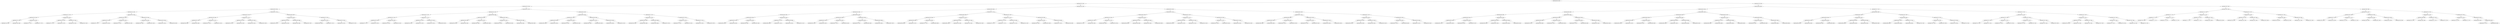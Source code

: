 digraph G{
428091523 [label="Node{data=[6320, 6320]}"]
428091523 -> 1955002943
1955002943 [label="Node{data=[2379, 2379]}"]
1955002943 -> 406375349
406375349 [label="Node{data=[2076, 2076]}"]
406375349 -> 797969815
797969815 [label="Node{data=[2005, 2005]}"]
797969815 -> 401139926
401139926 [label="Node{data=[1916, 1916]}"]
401139926 -> 1425850134
1425850134 [label="Node{data=[1740, 1740]}"]
1425850134 -> 180859743
180859743 [label="Node{data=[1555, 1555]}"]
180859743 -> 622132005
622132005 [label="Node{data=[1373, 1373]}"]
622132005 -> 1978272009
1978272009 [label="Node{data=[1106, 1106]}"]
622132005 -> 1147079853
1147079853 [label="Node{data=[1549, 1549]}"]
180859743 -> 1932853810
1932853810 [label="Node{data=[1602, 1602]}"]
1932853810 -> 1903821474
1903821474 [label="Node{data=[1571, 1571]}"]
1932853810 -> 1425928133
1425928133 [label="Node{data=[1707, 1707]}"]
1425850134 -> 1761328019
1761328019 [label="Node{data=[1854, 1854]}"]
1761328019 -> 864288812
864288812 [label="Node{data=[1813, 1813]}"]
864288812 -> 306871276
306871276 [label="Node{data=[1797, 1797]}"]
864288812 -> 695348647
695348647 [label="Node{data=[1827, 1827]}"]
1761328019 -> 484453433
484453433 [label="Node{data=[1914, 1914]}"]
484453433 -> 259447529
259447529 [label="Node{data=[1913, 1913]}"]
484453433 -> 1310868976
1310868976 [label="Node{data=[1915, 1915]}"]
401139926 -> 1988445830
1988445830 [label="Node{data=[1924, 1924]}"]
1988445830 -> 1805204875
1805204875 [label="Node{data=[1920, 1920]}"]
1805204875 -> 1375798147
1375798147 [label="Node{data=[1918, 1918]}"]
1375798147 -> 240173558
240173558 [label="Node{data=[1917, 1917]}"]
1375798147 -> 1379731404
1379731404 [label="Node{data=[1919, 1919]}"]
1805204875 -> 1894387045
1894387045 [label="Node{data=[1922, 1922]}"]
1894387045 -> 715982304
715982304 [label="Node{data=[1921, 1921]}"]
1894387045 -> 578432562
578432562 [label="Node{data=[1923, 1923]}"]
1988445830 -> 407068374
407068374 [label="Node{data=[1955, 1955]}"]
407068374 -> 954395038
954395038 [label="Node{data=[1926, 1926]}"]
954395038 -> 2049079655
2049079655 [label="Node{data=[1925, 1925]}"]
954395038 -> 156947375
156947375 [label="Node{data=[1942, 1942]}"]
407068374 -> 191732156
191732156 [label="Node{data=[2004, 2004]}"]
191732156 -> 611069782
611069782 [label="Node{data=[1961, 1961]}"]
191732156 -> 1298961405
1298961405 [label="Node{data=[2005, 2005]}"]
797969815 -> 318043732
318043732 [label="Node{data=[2021, 2021]}"]
318043732 -> 1966288335
1966288335 [label="Node{data=[2013, 2013]}"]
1966288335 -> 820030112
820030112 [label="Node{data=[2009, 2009]}"]
820030112 -> 423244858
423244858 [label="Node{data=[2007, 2007]}"]
423244858 -> 751384351
751384351 [label="Node{data=[2006, 2006]}"]
423244858 -> 1081621020
1081621020 [label="Node{data=[2008, 2008]}"]
820030112 -> 1970814233
1970814233 [label="Node{data=[2011, 2011]}"]
1970814233 -> 1034636392
1034636392 [label="Node{data=[2010, 2010]}"]
1970814233 -> 1488975117
1488975117 [label="Node{data=[2012, 2012]}"]
1966288335 -> 1494650076
1494650076 [label="Node{data=[2017, 2017]}"]
1494650076 -> 1832051218
1832051218 [label="Node{data=[2015, 2015]}"]
1832051218 -> 178076624
178076624 [label="Node{data=[2014, 2014]}"]
1832051218 -> 757964819
757964819 [label="Node{data=[2016, 2016]}"]
1494650076 -> 1085323526
1085323526 [label="Node{data=[2019, 2019]}"]
1085323526 -> 988344688
988344688 [label="Node{data=[2018, 2018]}"]
1085323526 -> 1506287174
1506287174 [label="Node{data=[2020, 2020]}"]
318043732 -> 430248020
430248020 [label="Node{data=[2068, 2068]}"]
430248020 -> 1553527535
1553527535 [label="Node{data=[2049, 2049]}"]
1553527535 -> 554105725
554105725 [label="Node{data=[2023, 2023]}"]
554105725 -> 950397749
950397749 [label="Node{data=[2022, 2022]}"]
554105725 -> 154364869
154364869 [label="Node{data=[2024, 2024]}"]
1553527535 -> 304607110
304607110 [label="Node{data=[2066, 2066]}"]
304607110 -> 82584492
82584492 [label="Node{data=[2065, 2065]}"]
304607110 -> 327654471
327654471 [label="Node{data=[2067, 2067]}"]
430248020 -> 24682673
24682673 [label="Node{data=[2072, 2072]}"]
24682673 -> 739124423
739124423 [label="Node{data=[2070, 2070]}"]
739124423 -> 1234867113
1234867113 [label="Node{data=[2069, 2069]}"]
739124423 -> 1716542329
1716542329 [label="Node{data=[2071, 2071]}"]
24682673 -> 585699882
585699882 [label="Node{data=[2074, 2074]}"]
585699882 -> 2140938924
2140938924 [label="Node{data=[2073, 2073]}"]
585699882 -> 1644622125
1644622125 [label="Node{data=[2075, 2075]}"]
406375349 -> 115996039
115996039 [label="Node{data=[2297, 2297]}"]
115996039 -> 1828446002
1828446002 [label="Node{data=[2281, 2281]}"]
1828446002 -> 1928071491
1928071491 [label="Node{data=[2257, 2257]}"]
1928071491 -> 666243498
666243498 [label="Node{data=[2102, 2102]}"]
666243498 -> 1849330966
1849330966 [label="Node{data=[2078, 2078]}"]
1849330966 -> 1544211884
1544211884 [label="Node{data=[2077, 2077]}"]
1849330966 -> 1321103743
1321103743 [label="Node{data=[2079, 2079]}"]
666243498 -> 1502741059
1502741059 [label="Node{data=[2188, 2188]}"]
1502741059 -> 1668965978
1668965978 [label="Node{data=[2159, 2159]}"]
1502741059 -> 1763160116
1763160116 [label="Node{data=[2222, 2222]}"]
1928071491 -> 1419710944
1419710944 [label="Node{data=[2277, 2277]}"]
1419710944 -> 500597034
500597034 [label="Node{data=[2275, 2275]}"]
500597034 -> 766405756
766405756 [label="Node{data=[2261, 2261]}"]
500597034 -> 2037186541
2037186541 [label="Node{data=[2276, 2276]}"]
1419710944 -> 1439752497
1439752497 [label="Node{data=[2279, 2279]}"]
1439752497 -> 2082923888
2082923888 [label="Node{data=[2278, 2278]}"]
1439752497 -> 573942532
573942532 [label="Node{data=[2280, 2280]}"]
1828446002 -> 1010350904
1010350904 [label="Node{data=[2289, 2289]}"]
1010350904 -> 1848839399
1848839399 [label="Node{data=[2285, 2285]}"]
1848839399 -> 628455732
628455732 [label="Node{data=[2283, 2283]}"]
628455732 -> 706186005
706186005 [label="Node{data=[2282, 2282]}"]
628455732 -> 1393493012
1393493012 [label="Node{data=[2284, 2284]}"]
1848839399 -> 623734438
623734438 [label="Node{data=[2287, 2287]}"]
623734438 -> 731844590
731844590 [label="Node{data=[2286, 2286]}"]
623734438 -> 1036412587
1036412587 [label="Node{data=[2288, 2288]}"]
1010350904 -> 381872803
381872803 [label="Node{data=[2293, 2293]}"]
381872803 -> 1490349699
1490349699 [label="Node{data=[2291, 2291]}"]
1490349699 -> 199719432
199719432 [label="Node{data=[2290, 2290]}"]
1490349699 -> 85632737
85632737 [label="Node{data=[2292, 2292]}"]
381872803 -> 76337939
76337939 [label="Node{data=[2295, 2295]}"]
76337939 -> 2077464055
2077464055 [label="Node{data=[2294, 2294]}"]
76337939 -> 1263835071
1263835071 [label="Node{data=[2296, 2296]}"]
115996039 -> 455675290
455675290 [label="Node{data=[2363, 2363]}"]
455675290 -> 2044674471
2044674471 [label="Node{data=[2305, 2305]}"]
2044674471 -> 507780934
507780934 [label="Node{data=[2301, 2301]}"]
507780934 -> 1908574814
1908574814 [label="Node{data=[2299, 2299]}"]
1908574814 -> 575933473
575933473 [label="Node{data=[2298, 2298]}"]
1908574814 -> 554017717
554017717 [label="Node{data=[2300, 2300]}"]
507780934 -> 520431356
520431356 [label="Node{data=[2303, 2303]}"]
520431356 -> 2054213432
2054213432 [label="Node{data=[2302, 2302]}"]
520431356 -> 2026365267
2026365267 [label="Node{data=[2304, 2304]}"]
2044674471 -> 1951661557
1951661557 [label="Node{data=[2338, 2338]}"]
1951661557 -> 1113003845
1113003845 [label="Node{data=[2307, 2307]}"]
1113003845 -> 1042417976
1042417976 [label="Node{data=[2306, 2306]}"]
1113003845 -> 2041096918
2041096918 [label="Node{data=[2326, 2326]}"]
1951661557 -> 310336579
310336579 [label="Node{data=[2340, 2340]}"]
310336579 -> 1760074870
1760074870 [label="Node{data=[2339, 2339]}"]
310336579 -> 1177363354
1177363354 [label="Node{data=[2341, 2341]}"]
455675290 -> 2054147987
2054147987 [label="Node{data=[2371, 2371]}"]
2054147987 -> 312084953
312084953 [label="Node{data=[2367, 2367]}"]
312084953 -> 1044200656
1044200656 [label="Node{data=[2365, 2365]}"]
1044200656 -> 287570302
287570302 [label="Node{data=[2364, 2364]}"]
1044200656 -> 364167070
364167070 [label="Node{data=[2366, 2366]}"]
312084953 -> 1461893168
1461893168 [label="Node{data=[2369, 2369]}"]
1461893168 -> 3065272
3065272 [label="Node{data=[2368, 2368]}"]
1461893168 -> 247997642
247997642 [label="Node{data=[2370, 2370]}"]
2054147987 -> 1051730626
1051730626 [label="Node{data=[2375, 2375]}"]
1051730626 -> 2089942556
2089942556 [label="Node{data=[2373, 2373]}"]
2089942556 -> 182773555
182773555 [label="Node{data=[2372, 2372]}"]
2089942556 -> 1162177745
1162177745 [label="Node{data=[2374, 2374]}"]
1051730626 -> 2052907145
2052907145 [label="Node{data=[2377, 2377]}"]
2052907145 -> 156143808
156143808 [label="Node{data=[2376, 2376]}"]
2052907145 -> 608056229
608056229 [label="Node{data=[2378, 2378]}"]
1955002943 -> 1257496599
1257496599 [label="Node{data=[4190, 4190]}"]
1257496599 -> 1463163240
1463163240 [label="Node{data=[3628, 3628]}"]
1463163240 -> 713251806
713251806 [label="Node{data=[3445, 3445]}"]
713251806 -> 2138437168
2138437168 [label="Node{data=[3003, 3003]}"]
2138437168 -> 710099601
710099601 [label="Node{data=[2383, 2383]}"]
710099601 -> 1305076714
1305076714 [label="Node{data=[2381, 2381]}"]
1305076714 -> 2099518502
2099518502 [label="Node{data=[2380, 2380]}"]
1305076714 -> 766554564
766554564 [label="Node{data=[2382, 2382]}"]
710099601 -> 491202857
491202857 [label="Node{data=[2385, 2385]}"]
491202857 -> 529747928
529747928 [label="Node{data=[2384, 2384]}"]
491202857 -> 1116448032
1116448032 [label="Node{data=[2433, 2433]}"]
2138437168 -> 1788678692
1788678692 [label="Node{data=[3343, 3343]}"]
1788678692 -> 1320640575
1320640575 [label="Node{data=[3170, 3170]}"]
1320640575 -> 1272912830
1272912830 [label="Node{data=[3098, 3098]}"]
1320640575 -> 1424102720
1424102720 [label="Node{data=[3311, 3311]}"]
1788678692 -> 1458319818
1458319818 [label="Node{data=[3396, 3396]}"]
1458319818 -> 590284208
590284208 [label="Node{data=[3381, 3381]}"]
1458319818 -> 278853760
278853760 [label="Node{data=[3411, 3411]}"]
713251806 -> 1410508742
1410508742 [label="Node{data=[3620, 3620]}"]
1410508742 -> 1674034927
1674034927 [label="Node{data=[3616, 3616]}"]
1674034927 -> 941503906
941503906 [label="Node{data=[3614, 3614]}"]
941503906 -> 1604550873
1604550873 [label="Node{data=[3613, 3613]}"]
941503906 -> 516829308
516829308 [label="Node{data=[3615, 3615]}"]
1674034927 -> 1084278156
1084278156 [label="Node{data=[3618, 3618]}"]
1084278156 -> 156916511
156916511 [label="Node{data=[3617, 3617]}"]
1084278156 -> 1253881765
1253881765 [label="Node{data=[3619, 3619]}"]
1410508742 -> 631120734
631120734 [label="Node{data=[3624, 3624]}"]
631120734 -> 1666453188
1666453188 [label="Node{data=[3622, 3622]}"]
1666453188 -> 940385042
940385042 [label="Node{data=[3621, 3621]}"]
1666453188 -> 396601897
396601897 [label="Node{data=[3623, 3623]}"]
631120734 -> 1140064080
1140064080 [label="Node{data=[3626, 3626]}"]
1140064080 -> 1240004
1240004 [label="Node{data=[3625, 3625]}"]
1140064080 -> 1372999015
1372999015 [label="Node{data=[3627, 3627]}"]
1463163240 -> 1529759638
1529759638 [label="Node{data=[4174, 4174]}"]
1529759638 -> 125512412
125512412 [label="Node{data=[3849, 3849]}"]
125512412 -> 278969660
278969660 [label="Node{data=[3786, 3786]}"]
278969660 -> 1937667898
1937667898 [label="Node{data=[3630, 3630]}"]
1937667898 -> 1522900020
1522900020 [label="Node{data=[3629, 3629]}"]
1937667898 -> 79061114
79061114 [label="Node{data=[3671, 3671]}"]
278969660 -> 300573837
300573837 [label="Node{data=[3805, 3805]}"]
300573837 -> 296556077
296556077 [label="Node{data=[3787, 3787]}"]
300573837 -> 1736379408
1736379408 [label="Node{data=[3828, 3828]}"]
125512412 -> 1358763317
1358763317 [label="Node{data=[4123, 4123]}"]
1358763317 -> 317836715
317836715 [label="Node{data=[3881, 3881]}"]
317836715 -> 1804905894
1804905894 [label="Node{data=[3861, 3861]}"]
317836715 -> 1955869512
1955869512 [label="Node{data=[4109, 4109]}"]
1358763317 -> 1291375698
1291375698 [label="Node{data=[4145, 4145]}"]
1291375698 -> 1358484723
1358484723 [label="Node{data=[4128, 4128]}"]
1291375698 -> 516926167
516926167 [label="Node{data=[4158, 4158]}"]
1529759638 -> 1259656245
1259656245 [label="Node{data=[4182, 4182]}"]
1259656245 -> 1103418177
1103418177 [label="Node{data=[4178, 4178]}"]
1103418177 -> 1468909766
1468909766 [label="Node{data=[4176, 4176]}"]
1468909766 -> 880232946
880232946 [label="Node{data=[4175, 4175]}"]
1468909766 -> 1504675381
1504675381 [label="Node{data=[4177, 4177]}"]
1103418177 -> 1050019994
1050019994 [label="Node{data=[4180, 4180]}"]
1050019994 -> 124009590
124009590 [label="Node{data=[4179, 4179]}"]
1050019994 -> 164814257
164814257 [label="Node{data=[4181, 4181]}"]
1259656245 -> 745110672
745110672 [label="Node{data=[4186, 4186]}"]
745110672 -> 573924191
573924191 [label="Node{data=[4184, 4184]}"]
573924191 -> 76836067
76836067 [label="Node{data=[4183, 4183]}"]
573924191 -> 464782997
464782997 [label="Node{data=[4185, 4185]}"]
745110672 -> 2094953615
2094953615 [label="Node{data=[4188, 4188]}"]
2094953615 -> 1970855888
1970855888 [label="Node{data=[4187, 4187]}"]
2094953615 -> 1378637544
1378637544 [label="Node{data=[4189, 4189]}"]
1257496599 -> 1763140246
1763140246 [label="Node{data=[5423, 5423]}"]
1763140246 -> 1717705015
1717705015 [label="Node{data=[5407, 5407]}"]
1717705015 -> 1431817332
1431817332 [label="Node{data=[4805, 4805]}"]
1431817332 -> 1702648608
1702648608 [label="Node{data=[4219, 4219]}"]
1702648608 -> 934119115
934119115 [label="Node{data=[4192, 4192]}"]
934119115 -> 1097898664
1097898664 [label="Node{data=[4191, 4191]}"]
934119115 -> 707779230
707779230 [label="Node{data=[4198, 4198]}"]
1702648608 -> 755839392
755839392 [label="Node{data=[4701, 4701]}"]
755839392 -> 1984786708
1984786708 [label="Node{data=[4690, 4690]}"]
755839392 -> 866980015
866980015 [label="Node{data=[4794, 4794]}"]
1431817332 -> 1736628078
1736628078 [label="Node{data=[5403, 5403]}"]
1736628078 -> 591817231
591817231 [label="Node{data=[4807, 4807]}"]
591817231 -> 1042184866
1042184866 [label="Node{data=[4806, 4806]}"]
591817231 -> 1710042534
1710042534 [label="Node{data=[5058, 5058]}"]
1736628078 -> 346406866
346406866 [label="Node{data=[5405, 5405]}"]
346406866 -> 77838683
77838683 [label="Node{data=[5404, 5404]}"]
346406866 -> 1227167751
1227167751 [label="Node{data=[5406, 5406]}"]
1717705015 -> 1168739480
1168739480 [label="Node{data=[5415, 5415]}"]
1168739480 -> 2093740240
2093740240 [label="Node{data=[5411, 5411]}"]
2093740240 -> 1706817395
1706817395 [label="Node{data=[5409, 5409]}"]
1706817395 -> 71253731
71253731 [label="Node{data=[5408, 5408]}"]
1706817395 -> 234602416
234602416 [label="Node{data=[5410, 5410]}"]
2093740240 -> 781550511
781550511 [label="Node{data=[5413, 5413]}"]
781550511 -> 338684257
338684257 [label="Node{data=[5412, 5412]}"]
781550511 -> 1763317025
1763317025 [label="Node{data=[5414, 5414]}"]
1168739480 -> 969679245
969679245 [label="Node{data=[5419, 5419]}"]
969679245 -> 1002849760
1002849760 [label="Node{data=[5417, 5417]}"]
1002849760 -> 1347012376
1347012376 [label="Node{data=[5416, 5416]}"]
1002849760 -> 1766028077
1766028077 [label="Node{data=[5418, 5418]}"]
969679245 -> 828110785
828110785 [label="Node{data=[5421, 5421]}"]
828110785 -> 951799119
951799119 [label="Node{data=[5420, 5420]}"]
828110785 -> 643050567
643050567 [label="Node{data=[5422, 5422]}"]
1763140246 -> 1425861051
1425861051 [label="Node{data=[5919, 5919]}"]
1425861051 -> 980941082
980941082 [label="Node{data=[5911, 5911]}"]
980941082 -> 1489246766
1489246766 [label="Node{data=[5692, 5692]}"]
1489246766 -> 1601516389
1601516389 [label="Node{data=[5642, 5642]}"]
1601516389 -> 1819781121
1819781121 [label="Node{data=[5469, 5469]}"]
1601516389 -> 1766667196
1766667196 [label="Node{data=[5664, 5664]}"]
1489246766 -> 287330769
287330769 [label="Node{data=[5884, 5884]}"]
287330769 -> 1740158603
1740158603 [label="Node{data=[5841, 5841]}"]
287330769 -> 912145885
912145885 [label="Node{data=[5910, 5910]}"]
980941082 -> 906901625
906901625 [label="Node{data=[5915, 5915]}"]
906901625 -> 624122288
624122288 [label="Node{data=[5913, 5913]}"]
624122288 -> 119390067
119390067 [label="Node{data=[5912, 5912]}"]
624122288 -> 1080744600
1080744600 [label="Node{data=[5914, 5914]}"]
906901625 -> 123797276
123797276 [label="Node{data=[5917, 5917]}"]
123797276 -> 941742233
941742233 [label="Node{data=[5916, 5916]}"]
123797276 -> 1378684617
1378684617 [label="Node{data=[5918, 5918]}"]
1425861051 -> 1141219342
1141219342 [label="Node{data=[6217, 6217]}"]
1141219342 -> 1151156109
1151156109 [label="Node{data=[5923, 5923]}"]
1151156109 -> 1926156951
1926156951 [label="Node{data=[5921, 5921]}"]
1926156951 -> 1219477825
1219477825 [label="Node{data=[5920, 5920]}"]
1926156951 -> 558046602
558046602 [label="Node{data=[5922, 5922]}"]
1151156109 -> 202325880
202325880 [label="Node{data=[6113, 6113]}"]
202325880 -> 139533828
139533828 [label="Node{data=[5924, 5924]}"]
202325880 -> 1052926854
1052926854 [label="Node{data=[6143, 6143]}"]
1141219342 -> 131372697
131372697 [label="Node{data=[6307, 6307]}"]
131372697 -> 1926602212
1926602212 [label="Node{data=[6233, 6233]}"]
1926602212 -> 1920212100
1920212100 [label="Node{data=[6221, 6221]}"]
1926602212 -> 1594330911
1594330911 [label="Node{data=[6290, 6290]}"]
131372697 -> 2093267512
2093267512 [label="Node{data=[6318, 6318]}"]
2093267512 -> 580920057
580920057 [label="Node{data=[6317, 6317]}"]
2093267512 -> 1885510165
1885510165 [label="Node{data=[6319, 6319]}"]
428091523 -> 327060593
327060593 [label="Node{data=[7168, 7168]}"]
327060593 -> 1253241180
1253241180 [label="Node{data=[6939, 6939]}"]
1253241180 -> 1772528921
1772528921 [label="Node{data=[6444, 6444]}"]
1772528921 -> 233846794
233846794 [label="Node{data=[6336, 6336]}"]
233846794 -> 1787437249
1787437249 [label="Node{data=[6328, 6328]}"]
1787437249 -> 930022621
930022621 [label="Node{data=[6324, 6324]}"]
930022621 -> 1799221572
1799221572 [label="Node{data=[6322, 6322]}"]
1799221572 -> 1736549441
1736549441 [label="Node{data=[6321, 6321]}"]
1799221572 -> 1547050072
1547050072 [label="Node{data=[6323, 6323]}"]
930022621 -> 330343151
330343151 [label="Node{data=[6326, 6326]}"]
330343151 -> 394511884
394511884 [label="Node{data=[6325, 6325]}"]
330343151 -> 2110446353
2110446353 [label="Node{data=[6327, 6327]}"]
1787437249 -> 292740140
292740140 [label="Node{data=[6332, 6332]}"]
292740140 -> 121873207
121873207 [label="Node{data=[6330, 6330]}"]
121873207 -> 242853493
242853493 [label="Node{data=[6329, 6329]}"]
121873207 -> 625010424
625010424 [label="Node{data=[6331, 6331]}"]
292740140 -> 575983040
575983040 [label="Node{data=[6334, 6334]}"]
575983040 -> 949262502
949262502 [label="Node{data=[6333, 6333]}"]
575983040 -> 2065554383
2065554383 [label="Node{data=[6335, 6335]}"]
233846794 -> 1497929074
1497929074 [label="Node{data=[6436, 6436]}"]
1497929074 -> 1568045398
1568045398 [label="Node{data=[6340, 6340]}"]
1568045398 -> 1102814198
1102814198 [label="Node{data=[6338, 6338]}"]
1102814198 -> 1416491949
1416491949 [label="Node{data=[6337, 6337]}"]
1102814198 -> 1225989975
1225989975 [label="Node{data=[6339, 6339]}"]
1568045398 -> 666989546
666989546 [label="Node{data=[6376, 6376]}"]
666989546 -> 976758991
976758991 [label="Node{data=[6341, 6341]}"]
666989546 -> 32720062
32720062 [label="Node{data=[6435, 6435]}"]
1497929074 -> 1347095152
1347095152 [label="Node{data=[6440, 6440]}"]
1347095152 -> 2092531120
2092531120 [label="Node{data=[6438, 6438]}"]
2092531120 -> 121392312
121392312 [label="Node{data=[6437, 6437]}"]
2092531120 -> 477179477
477179477 [label="Node{data=[6439, 6439]}"]
1347095152 -> 341946145
341946145 [label="Node{data=[6442, 6442]}"]
341946145 -> 587338976
587338976 [label="Node{data=[6441, 6441]}"]
341946145 -> 1186911668
1186911668 [label="Node{data=[6443, 6443]}"]
1772528921 -> 1403541680
1403541680 [label="Node{data=[6652, 6652]}"]
1403541680 -> 1244261699
1244261699 [label="Node{data=[6644, 6644]}"]
1244261699 -> 2034189810
2034189810 [label="Node{data=[6640, 6640]}"]
2034189810 -> 1234971668
1234971668 [label="Node{data=[6446, 6446]}"]
1234971668 -> 1491107919
1491107919 [label="Node{data=[6445, 6445]}"]
1234971668 -> 1562783205
1562783205 [label="Node{data=[6447, 6447]}"]
2034189810 -> 1588978534
1588978534 [label="Node{data=[6642, 6642]}"]
1588978534 -> 1986103336
1986103336 [label="Node{data=[6641, 6641]}"]
1588978534 -> 710904915
710904915 [label="Node{data=[6643, 6643]}"]
1244261699 -> 1182451192
1182451192 [label="Node{data=[6648, 6648]}"]
1182451192 -> 933605506
933605506 [label="Node{data=[6646, 6646]}"]
933605506 -> 1300192918
1300192918 [label="Node{data=[6645, 6645]}"]
933605506 -> 462712446
462712446 [label="Node{data=[6647, 6647]}"]
1182451192 -> 189873649
189873649 [label="Node{data=[6650, 6650]}"]
189873649 -> 292203961
292203961 [label="Node{data=[6649, 6649]}"]
189873649 -> 651614956
651614956 [label="Node{data=[6651, 6651]}"]
1403541680 -> 512341974
512341974 [label="Node{data=[6931, 6931]}"]
512341974 -> 473284419
473284419 [label="Node{data=[6927, 6927]}"]
473284419 -> 1492573721
1492573721 [label="Node{data=[6707, 6707]}"]
1492573721 -> 1223130705
1223130705 [label="Node{data=[6653, 6653]}"]
1492573721 -> 461592476
461592476 [label="Node{data=[6926, 6926]}"]
473284419 -> 721234952
721234952 [label="Node{data=[6929, 6929]}"]
721234952 -> 1150630232
1150630232 [label="Node{data=[6928, 6928]}"]
721234952 -> 930337389
930337389 [label="Node{data=[6930, 6930]}"]
512341974 -> 919424168
919424168 [label="Node{data=[6935, 6935]}"]
919424168 -> 1972615957
1972615957 [label="Node{data=[6933, 6933]}"]
1972615957 -> 404816646
404816646 [label="Node{data=[6932, 6932]}"]
1972615957 -> 837311189
837311189 [label="Node{data=[6934, 6934]}"]
919424168 -> 1830615116
1830615116 [label="Node{data=[6937, 6937]}"]
1830615116 -> 88059369
88059369 [label="Node{data=[6936, 6936]}"]
1830615116 -> 353806203
353806203 [label="Node{data=[6938, 6938]}"]
1253241180 -> 1717266942
1717266942 [label="Node{data=[7011, 7011]}"]
1717266942 -> 1812931553
1812931553 [label="Node{data=[6955, 6955]}"]
1812931553 -> 346524524
346524524 [label="Node{data=[6947, 6947]}"]
346524524 -> 875224060
875224060 [label="Node{data=[6943, 6943]}"]
875224060 -> 159596574
159596574 [label="Node{data=[6941, 6941]}"]
159596574 -> 470186724
470186724 [label="Node{data=[6940, 6940]}"]
159596574 -> 886210275
886210275 [label="Node{data=[6942, 6942]}"]
875224060 -> 1455793854
1455793854 [label="Node{data=[6945, 6945]}"]
1455793854 -> 1163239368
1163239368 [label="Node{data=[6944, 6944]}"]
1455793854 -> 1781210332
1781210332 [label="Node{data=[6946, 6946]}"]
346524524 -> 1294549532
1294549532 [label="Node{data=[6951, 6951]}"]
1294549532 -> 916651345
916651345 [label="Node{data=[6949, 6949]}"]
916651345 -> 1608556434
1608556434 [label="Node{data=[6948, 6948]}"]
916651345 -> 1839179086
1839179086 [label="Node{data=[6950, 6950]}"]
1294549532 -> 1780556611
1780556611 [label="Node{data=[6953, 6953]}"]
1780556611 -> 1271403299
1271403299 [label="Node{data=[6952, 6952]}"]
1780556611 -> 277813703
277813703 [label="Node{data=[6954, 6954]}"]
1812931553 -> 2779981
2779981 [label="Node{data=[7003, 7003]}"]
2779981 -> 1668447024
1668447024 [label="Node{data=[6959, 6959]}"]
1668447024 -> 1755856246
1755856246 [label="Node{data=[6957, 6957]}"]
1755856246 -> 86149
86149 [label="Node{data=[6956, 6956]}"]
1755856246 -> 1403139019
1403139019 [label="Node{data=[6958, 6958]}"]
1668447024 -> 595159412
595159412 [label="Node{data=[7001, 7001]}"]
595159412 -> 169059296
169059296 [label="Node{data=[6960, 6960]}"]
595159412 -> 1859423
1859423 [label="Node{data=[7002, 7002]}"]
2779981 -> 1113725180
1113725180 [label="Node{data=[7007, 7007]}"]
1113725180 -> 716765965
716765965 [label="Node{data=[7005, 7005]}"]
716765965 -> 1025724697
1025724697 [label="Node{data=[7004, 7004]}"]
716765965 -> 1604781893
1604781893 [label="Node{data=[7006, 7006]}"]
1113725180 -> 231752117
231752117 [label="Node{data=[7009, 7009]}"]
231752117 -> 1616753553
1616753553 [label="Node{data=[7008, 7008]}"]
231752117 -> 1196530970
1196530970 [label="Node{data=[7010, 7010]}"]
1717266942 -> 539699098
539699098 [label="Node{data=[7027, 7027]}"]
539699098 -> 796460995
796460995 [label="Node{data=[7019, 7019]}"]
796460995 -> 582350982
582350982 [label="Node{data=[7015, 7015]}"]
582350982 -> 1774651527
1774651527 [label="Node{data=[7013, 7013]}"]
1774651527 -> 271185362
271185362 [label="Node{data=[7012, 7012]}"]
1774651527 -> 2005511947
2005511947 [label="Node{data=[7014, 7014]}"]
582350982 -> 2054490292
2054490292 [label="Node{data=[7017, 7017]}"]
2054490292 -> 724022349
724022349 [label="Node{data=[7016, 7016]}"]
2054490292 -> 1962886046
1962886046 [label="Node{data=[7018, 7018]}"]
796460995 -> 1320442877
1320442877 [label="Node{data=[7023, 7023]}"]
1320442877 -> 475449911
475449911 [label="Node{data=[7021, 7021]}"]
475449911 -> 172326956
172326956 [label="Node{data=[7020, 7020]}"]
475449911 -> 78172489
78172489 [label="Node{data=[7022, 7022]}"]
1320442877 -> 1747913106
1747913106 [label="Node{data=[7025, 7025]}"]
1747913106 -> 1107452370
1107452370 [label="Node{data=[7024, 7024]}"]
1747913106 -> 1684069726
1684069726 [label="Node{data=[7026, 7026]}"]
539699098 -> 637565442
637565442 [label="Node{data=[7160, 7160]}"]
637565442 -> 921933001
921933001 [label="Node{data=[7031, 7031]}"]
921933001 -> 1731096372
1731096372 [label="Node{data=[7029, 7029]}"]
1731096372 -> 88528034
88528034 [label="Node{data=[7028, 7028]}"]
1731096372 -> 540241506
540241506 [label="Node{data=[7030, 7030]}"]
921933001 -> 181203825
181203825 [label="Node{data=[7091, 7091]}"]
181203825 -> 504326867
504326867 [label="Node{data=[7032, 7032]}"]
181203825 -> 769613428
769613428 [label="Node{data=[7126, 7126]}"]
637565442 -> 379876819
379876819 [label="Node{data=[7164, 7164]}"]
379876819 -> 2073971469
2073971469 [label="Node{data=[7162, 7162]}"]
2073971469 -> 505610079
505610079 [label="Node{data=[7161, 7161]}"]
2073971469 -> 1230581265
1230581265 [label="Node{data=[7163, 7163]}"]
379876819 -> 2095497220
2095497220 [label="Node{data=[7166, 7166]}"]
2095497220 -> 1965636278
1965636278 [label="Node{data=[7165, 7165]}"]
2095497220 -> 2096692043
2096692043 [label="Node{data=[7167, 7167]}"]
327060593 -> 2085710691
2085710691 [label="Node{data=[7305, 7305]}"]
2085710691 -> 914186765
914186765 [label="Node{data=[7289, 7289]}"]
914186765 -> 171770622
171770622 [label="Node{data=[7176, 7176]}"]
171770622 -> 824476241
824476241 [label="Node{data=[7172, 7172]}"]
824476241 -> 1188691301
1188691301 [label="Node{data=[7170, 7170]}"]
1188691301 -> 468288185
468288185 [label="Node{data=[7169, 7169]}"]
1188691301 -> 2032224712
2032224712 [label="Node{data=[7171, 7171]}"]
824476241 -> 1812101815
1812101815 [label="Node{data=[7174, 7174]}"]
1812101815 -> 1698271367
1698271367 [label="Node{data=[7173, 7173]}"]
1812101815 -> 840051411
840051411 [label="Node{data=[7175, 7175]}"]
171770622 -> 1091459664
1091459664 [label="Node{data=[7241, 7241]}"]
1091459664 -> 1051088644
1051088644 [label="Node{data=[7178, 7178]}"]
1051088644 -> 397563391
397563391 [label="Node{data=[7177, 7177]}"]
1051088644 -> 886415720
886415720 [label="Node{data=[7217, 7217]}"]
1091459664 -> 129671544
129671544 [label="Node{data=[7287, 7287]}"]
129671544 -> 187226364
187226364 [label="Node{data=[7286, 7286]}"]
129671544 -> 246442443
246442443 [label="Node{data=[7288, 7288]}"]
914186765 -> 402081684
402081684 [label="Node{data=[7297, 7297]}"]
402081684 -> 1158976883
1158976883 [label="Node{data=[7293, 7293]}"]
1158976883 -> 146164245
146164245 [label="Node{data=[7291, 7291]}"]
146164245 -> 88442105
88442105 [label="Node{data=[7290, 7290]}"]
146164245 -> 673425442
673425442 [label="Node{data=[7292, 7292]}"]
1158976883 -> 1232932696
1232932696 [label="Node{data=[7295, 7295]}"]
1232932696 -> 1931543168
1931543168 [label="Node{data=[7294, 7294]}"]
1232932696 -> 1516909137
1516909137 [label="Node{data=[7296, 7296]}"]
402081684 -> 1874719622
1874719622 [label="Node{data=[7301, 7301]}"]
1874719622 -> 1310406374
1310406374 [label="Node{data=[7299, 7299]}"]
1310406374 -> 903157927
903157927 [label="Node{data=[7298, 7298]}"]
1310406374 -> 1051090166
1051090166 [label="Node{data=[7300, 7300]}"]
1874719622 -> 1040689511
1040689511 [label="Node{data=[7303, 7303]}"]
1040689511 -> 700187719
700187719 [label="Node{data=[7302, 7302]}"]
1040689511 -> 875639287
875639287 [label="Node{data=[7304, 7304]}"]
2085710691 -> 956074603
956074603 [label="Node{data=[7966, 7966]}"]
956074603 -> 1001607298
1001607298 [label="Node{data=[7313, 7313]}"]
1001607298 -> 1927607695
1927607695 [label="Node{data=[7309, 7309]}"]
1927607695 -> 1332206765
1332206765 [label="Node{data=[7307, 7307]}"]
1332206765 -> 320125176
320125176 [label="Node{data=[7306, 7306]}"]
1332206765 -> 847433048
847433048 [label="Node{data=[7308, 7308]}"]
1927607695 -> 1730092554
1730092554 [label="Node{data=[7311, 7311]}"]
1730092554 -> 376186096
376186096 [label="Node{data=[7310, 7310]}"]
1730092554 -> 537501117
537501117 [label="Node{data=[7312, 7312]}"]
1001607298 -> 71662825
71662825 [label="Node{data=[7962, 7962]}"]
71662825 -> 456510757
456510757 [label="Node{data=[7960, 7960]}"]
456510757 -> 1820926231
1820926231 [label="Node{data=[7959, 7959]}"]
456510757 -> 109902
109902 [label="Node{data=[7961, 7961]}"]
71662825 -> 789326739
789326739 [label="Node{data=[7964, 7964]}"]
789326739 -> 451254194
451254194 [label="Node{data=[7963, 7963]}"]
789326739 -> 1069653088
1069653088 [label="Node{data=[7965, 7965]}"]
956074603 -> 841428235
841428235 [label="Node{data=[7974, 7974]}"]
841428235 -> 2084165743
2084165743 [label="Node{data=[7970, 7970]}"]
2084165743 -> 1255643229
1255643229 [label="Node{data=[7968, 7968]}"]
1255643229 -> 2043031547
2043031547 [label="Node{data=[7967, 7967]}"]
1255643229 -> 1912740541
1912740541 [label="Node{data=[7969, 7969]}"]
2084165743 -> 1087004210
1087004210 [label="Node{data=[7972, 7972]}"]
1087004210 -> 908665606
908665606 [label="Node{data=[7971, 7971]}"]
1087004210 -> 2128112591
2128112591 [label="Node{data=[7973, 7973]}"]
841428235 -> 485310811
485310811 [label="Node{data=[7978, 7978]}"]
485310811 -> 239380282
239380282 [label="Node{data=[7976, 7976]}"]
239380282 -> 1896514791
1896514791 [label="Node{data=[7975, 7975]}"]
239380282 -> 1278287642
1278287642 [label="Node{data=[7977, 7977]}"]
485310811 -> 975206494
975206494 [label="Node{data=[8070, 8070]}"]
975206494 -> 292975959
292975959 [label="Node{data=[8030, 8030]}"]
975206494 -> 880731682
880731682 [label="Node{data=[8484, 8484]}"]
880731682 -> 1895032440
1895032440 [label="Node{data=[8111, 8111]}"]
880731682 -> 1227391664
1227391664 [label="Node{data=[8520, 8520]}"]
}
